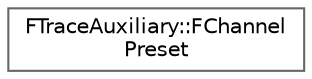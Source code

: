 digraph "Graphical Class Hierarchy"
{
 // INTERACTIVE_SVG=YES
 // LATEX_PDF_SIZE
  bgcolor="transparent";
  edge [fontname=Helvetica,fontsize=10,labelfontname=Helvetica,labelfontsize=10];
  node [fontname=Helvetica,fontsize=10,shape=box,height=0.2,width=0.4];
  rankdir="LR";
  Node0 [id="Node000000",label="FTraceAuxiliary::FChannel\lPreset",height=0.2,width=0.4,color="grey40", fillcolor="white", style="filled",URL="$d9/d23/structFTraceAuxiliary_1_1FChannelPreset.html",tooltip=" "];
}
